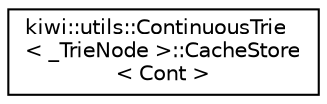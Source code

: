 digraph "Graphical Class Hierarchy"
{
 // LATEX_PDF_SIZE
  edge [fontname="Helvetica",fontsize="10",labelfontname="Helvetica",labelfontsize="10"];
  node [fontname="Helvetica",fontsize="10",shape=record];
  rankdir="LR";
  Node0 [label="kiwi::utils::ContinuousTrie\l\< _TrieNode \>::CacheStore\l\< Cont \>",height=0.2,width=0.4,color="black", fillcolor="white", style="filled",URL="$structkiwi_1_1utils_1_1ContinuousTrie_1_1CacheStore.html",tooltip=" "];
}

